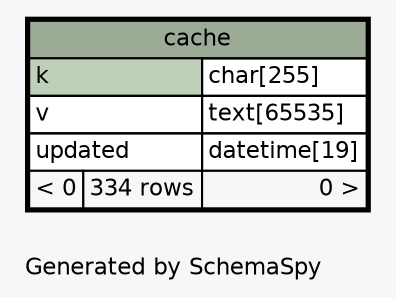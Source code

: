 // dot 2.26.3 on Linux 3.2.0-4-686-pae
// SchemaSpy rev 590
digraph "oneDegreeRelationshipsDiagram" {
  graph [
    rankdir="RL"
    bgcolor="#f7f7f7"
    label="\nGenerated by SchemaSpy"
    labeljust="l"
    nodesep="0.18"
    ranksep="0.46"
    fontname="Helvetica"
    fontsize="11"
  ];
  node [
    fontname="Helvetica"
    fontsize="11"
    shape="plaintext"
  ];
  edge [
    arrowsize="0.8"
  ];
  "cache" [
    label=<
    <TABLE BORDER="2" CELLBORDER="1" CELLSPACING="0" BGCOLOR="#ffffff">
      <TR><TD COLSPAN="3" BGCOLOR="#9bab96" ALIGN="CENTER">cache</TD></TR>
      <TR><TD PORT="k" COLSPAN="2" BGCOLOR="#bed1b8" ALIGN="LEFT">k</TD><TD PORT="k.type" ALIGN="LEFT">char[255]</TD></TR>
      <TR><TD PORT="v" COLSPAN="2" ALIGN="LEFT">v</TD><TD PORT="v.type" ALIGN="LEFT">text[65535]</TD></TR>
      <TR><TD PORT="updated" COLSPAN="2" ALIGN="LEFT">updated</TD><TD PORT="updated.type" ALIGN="LEFT">datetime[19]</TD></TR>
      <TR><TD ALIGN="LEFT" BGCOLOR="#f7f7f7">&lt; 0</TD><TD ALIGN="RIGHT" BGCOLOR="#f7f7f7">334 rows</TD><TD ALIGN="RIGHT" BGCOLOR="#f7f7f7">0 &gt;</TD></TR>
    </TABLE>>
    URL="cache.html"
    tooltip="cache"
  ];
}
